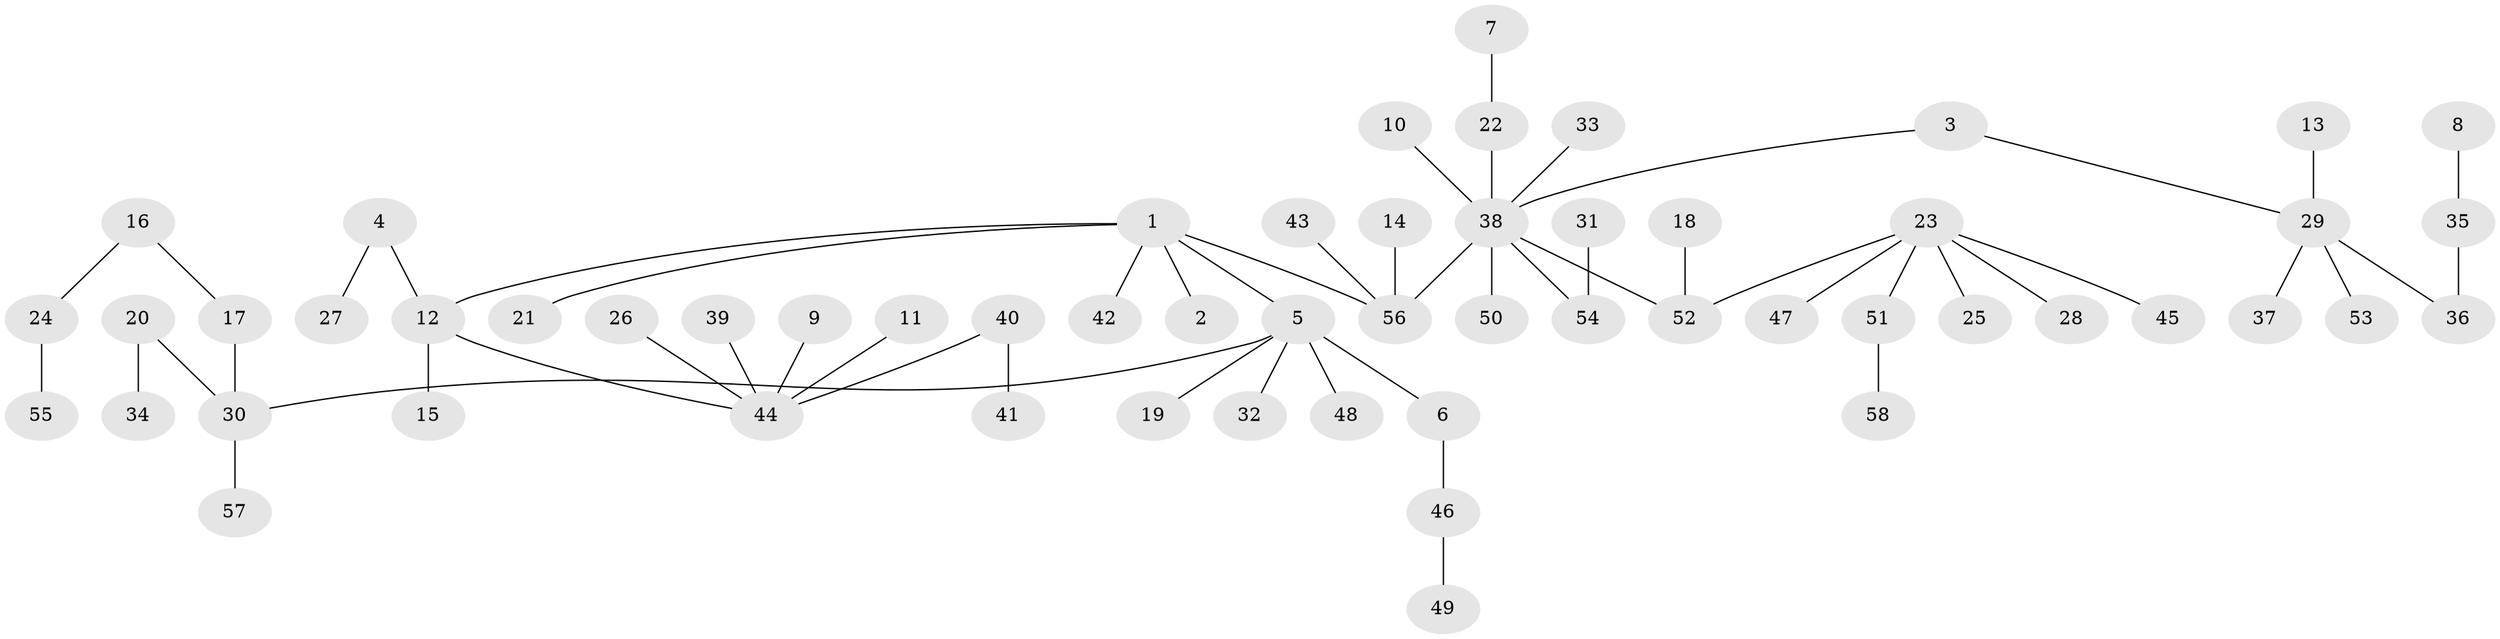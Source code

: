 // original degree distribution, {6: 0.017391304347826087, 7: 0.008695652173913044, 2: 0.26956521739130435, 5: 0.05217391304347826, 4: 0.05217391304347826, 3: 0.10434782608695652, 1: 0.4956521739130435}
// Generated by graph-tools (version 1.1) at 2025/50/03/09/25 03:50:26]
// undirected, 58 vertices, 57 edges
graph export_dot {
graph [start="1"]
  node [color=gray90,style=filled];
  1;
  2;
  3;
  4;
  5;
  6;
  7;
  8;
  9;
  10;
  11;
  12;
  13;
  14;
  15;
  16;
  17;
  18;
  19;
  20;
  21;
  22;
  23;
  24;
  25;
  26;
  27;
  28;
  29;
  30;
  31;
  32;
  33;
  34;
  35;
  36;
  37;
  38;
  39;
  40;
  41;
  42;
  43;
  44;
  45;
  46;
  47;
  48;
  49;
  50;
  51;
  52;
  53;
  54;
  55;
  56;
  57;
  58;
  1 -- 2 [weight=1.0];
  1 -- 5 [weight=1.0];
  1 -- 12 [weight=1.0];
  1 -- 21 [weight=1.0];
  1 -- 42 [weight=1.0];
  1 -- 56 [weight=1.0];
  3 -- 29 [weight=1.0];
  3 -- 38 [weight=1.0];
  4 -- 12 [weight=1.0];
  4 -- 27 [weight=1.0];
  5 -- 6 [weight=1.0];
  5 -- 19 [weight=1.0];
  5 -- 30 [weight=1.0];
  5 -- 32 [weight=1.0];
  5 -- 48 [weight=1.0];
  6 -- 46 [weight=1.0];
  7 -- 22 [weight=1.0];
  8 -- 35 [weight=1.0];
  9 -- 44 [weight=1.0];
  10 -- 38 [weight=1.0];
  11 -- 44 [weight=1.0];
  12 -- 15 [weight=1.0];
  12 -- 44 [weight=1.0];
  13 -- 29 [weight=1.0];
  14 -- 56 [weight=1.0];
  16 -- 17 [weight=1.0];
  16 -- 24 [weight=1.0];
  17 -- 30 [weight=1.0];
  18 -- 52 [weight=1.0];
  20 -- 30 [weight=1.0];
  20 -- 34 [weight=1.0];
  22 -- 38 [weight=1.0];
  23 -- 25 [weight=1.0];
  23 -- 28 [weight=1.0];
  23 -- 45 [weight=1.0];
  23 -- 47 [weight=1.0];
  23 -- 51 [weight=1.0];
  23 -- 52 [weight=1.0];
  24 -- 55 [weight=1.0];
  26 -- 44 [weight=1.0];
  29 -- 36 [weight=1.0];
  29 -- 37 [weight=1.0];
  29 -- 53 [weight=1.0];
  30 -- 57 [weight=1.0];
  31 -- 54 [weight=1.0];
  33 -- 38 [weight=1.0];
  35 -- 36 [weight=1.0];
  38 -- 50 [weight=1.0];
  38 -- 52 [weight=1.0];
  38 -- 54 [weight=1.0];
  38 -- 56 [weight=1.0];
  39 -- 44 [weight=1.0];
  40 -- 41 [weight=1.0];
  40 -- 44 [weight=1.0];
  43 -- 56 [weight=1.0];
  46 -- 49 [weight=1.0];
  51 -- 58 [weight=1.0];
}

